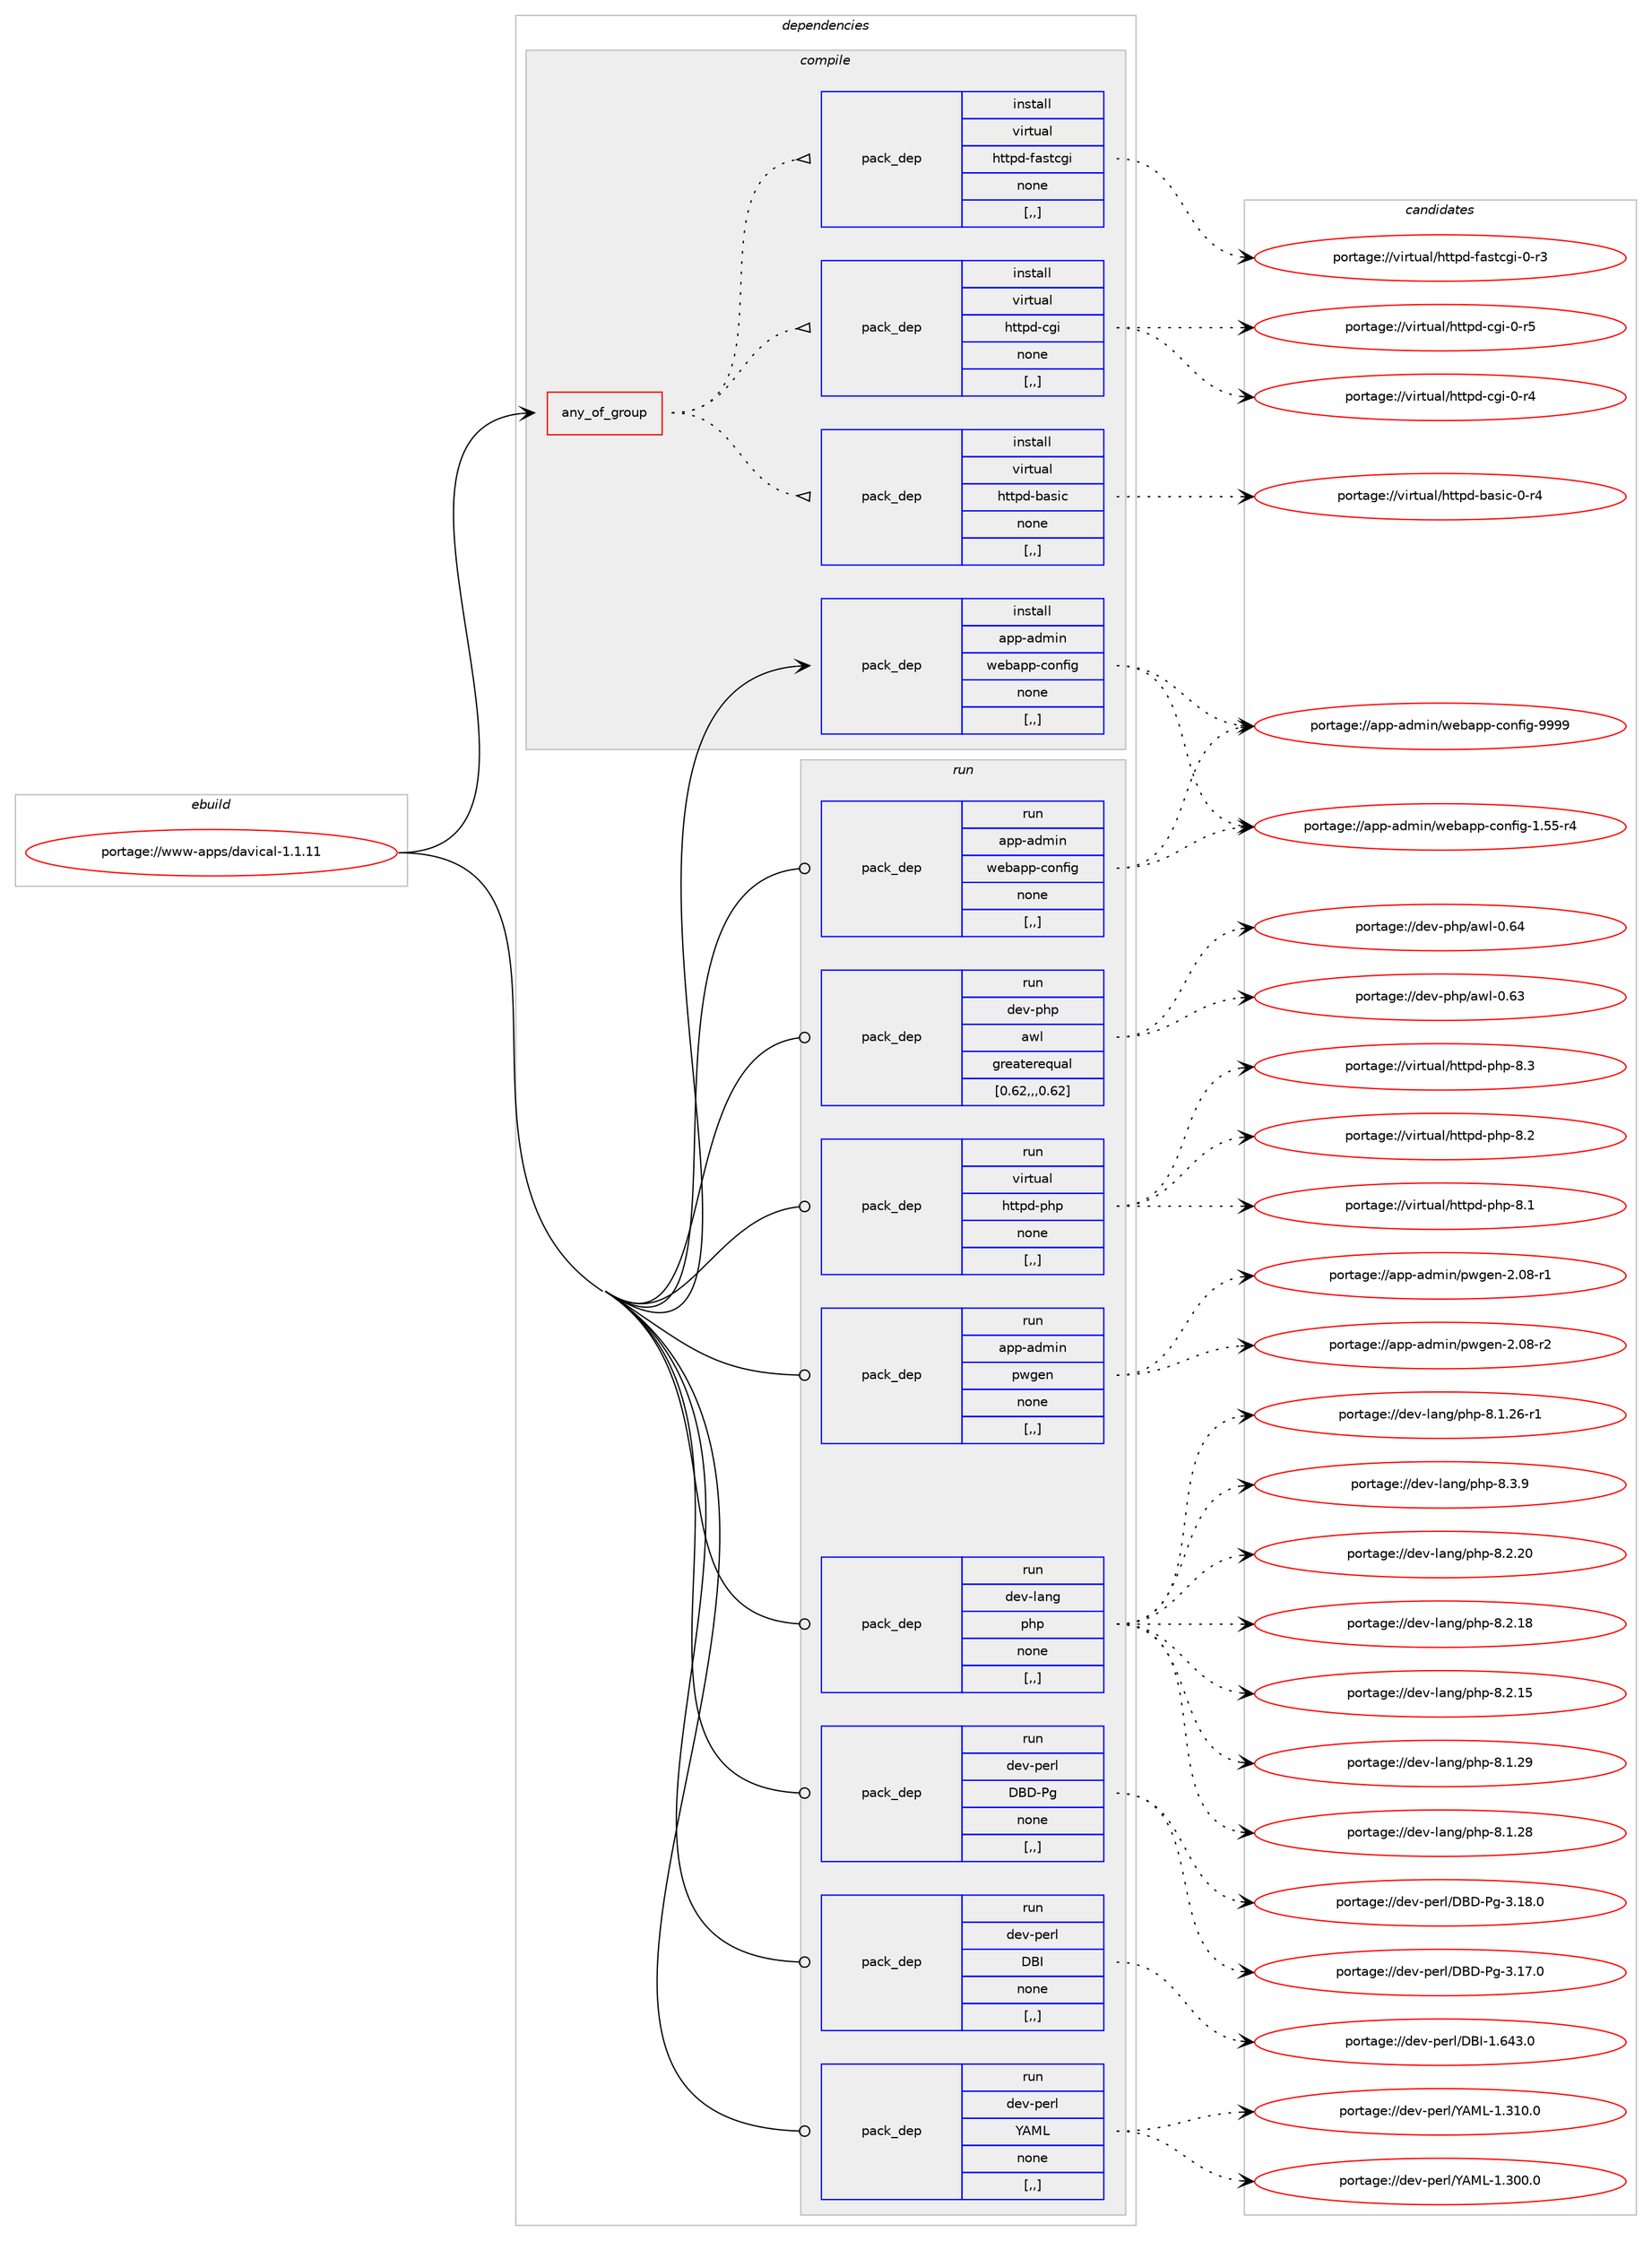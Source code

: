 digraph prolog {

# *************
# Graph options
# *************

newrank=true;
concentrate=true;
compound=true;
graph [rankdir=LR,fontname=Helvetica,fontsize=10,ranksep=1.5];#, ranksep=2.5, nodesep=0.2];
edge  [arrowhead=vee];
node  [fontname=Helvetica,fontsize=10];

# **********
# The ebuild
# **********

subgraph cluster_leftcol {
color=gray;
label=<<i>ebuild</i>>;
id [label="portage://www-apps/davical-1.1.11", color=red, width=4, href="../www-apps/davical-1.1.11.svg"];
}

# ****************
# The dependencies
# ****************

subgraph cluster_midcol {
color=gray;
label=<<i>dependencies</i>>;
subgraph cluster_compile {
fillcolor="#eeeeee";
style=filled;
label=<<i>compile</i>>;
subgraph any3034 {
dependency446285 [label=<<TABLE BORDER="0" CELLBORDER="1" CELLSPACING="0" CELLPADDING="4"><TR><TD CELLPADDING="10">any_of_group</TD></TR></TABLE>>, shape=none, color=red];subgraph pack324108 {
dependency446286 [label=<<TABLE BORDER="0" CELLBORDER="1" CELLSPACING="0" CELLPADDING="4" WIDTH="220"><TR><TD ROWSPAN="6" CELLPADDING="30">pack_dep</TD></TR><TR><TD WIDTH="110">install</TD></TR><TR><TD>virtual</TD></TR><TR><TD>httpd-basic</TD></TR><TR><TD>none</TD></TR><TR><TD>[,,]</TD></TR></TABLE>>, shape=none, color=blue];
}
dependency446285:e -> dependency446286:w [weight=20,style="dotted",arrowhead="oinv"];
subgraph pack324109 {
dependency446287 [label=<<TABLE BORDER="0" CELLBORDER="1" CELLSPACING="0" CELLPADDING="4" WIDTH="220"><TR><TD ROWSPAN="6" CELLPADDING="30">pack_dep</TD></TR><TR><TD WIDTH="110">install</TD></TR><TR><TD>virtual</TD></TR><TR><TD>httpd-cgi</TD></TR><TR><TD>none</TD></TR><TR><TD>[,,]</TD></TR></TABLE>>, shape=none, color=blue];
}
dependency446285:e -> dependency446287:w [weight=20,style="dotted",arrowhead="oinv"];
subgraph pack324110 {
dependency446288 [label=<<TABLE BORDER="0" CELLBORDER="1" CELLSPACING="0" CELLPADDING="4" WIDTH="220"><TR><TD ROWSPAN="6" CELLPADDING="30">pack_dep</TD></TR><TR><TD WIDTH="110">install</TD></TR><TR><TD>virtual</TD></TR><TR><TD>httpd-fastcgi</TD></TR><TR><TD>none</TD></TR><TR><TD>[,,]</TD></TR></TABLE>>, shape=none, color=blue];
}
dependency446285:e -> dependency446288:w [weight=20,style="dotted",arrowhead="oinv"];
}
id:e -> dependency446285:w [weight=20,style="solid",arrowhead="vee"];
subgraph pack324111 {
dependency446289 [label=<<TABLE BORDER="0" CELLBORDER="1" CELLSPACING="0" CELLPADDING="4" WIDTH="220"><TR><TD ROWSPAN="6" CELLPADDING="30">pack_dep</TD></TR><TR><TD WIDTH="110">install</TD></TR><TR><TD>app-admin</TD></TR><TR><TD>webapp-config</TD></TR><TR><TD>none</TD></TR><TR><TD>[,,]</TD></TR></TABLE>>, shape=none, color=blue];
}
id:e -> dependency446289:w [weight=20,style="solid",arrowhead="vee"];
}
subgraph cluster_compileandrun {
fillcolor="#eeeeee";
style=filled;
label=<<i>compile and run</i>>;
}
subgraph cluster_run {
fillcolor="#eeeeee";
style=filled;
label=<<i>run</i>>;
subgraph pack324112 {
dependency446290 [label=<<TABLE BORDER="0" CELLBORDER="1" CELLSPACING="0" CELLPADDING="4" WIDTH="220"><TR><TD ROWSPAN="6" CELLPADDING="30">pack_dep</TD></TR><TR><TD WIDTH="110">run</TD></TR><TR><TD>app-admin</TD></TR><TR><TD>pwgen</TD></TR><TR><TD>none</TD></TR><TR><TD>[,,]</TD></TR></TABLE>>, shape=none, color=blue];
}
id:e -> dependency446290:w [weight=20,style="solid",arrowhead="odot"];
subgraph pack324113 {
dependency446291 [label=<<TABLE BORDER="0" CELLBORDER="1" CELLSPACING="0" CELLPADDING="4" WIDTH="220"><TR><TD ROWSPAN="6" CELLPADDING="30">pack_dep</TD></TR><TR><TD WIDTH="110">run</TD></TR><TR><TD>app-admin</TD></TR><TR><TD>webapp-config</TD></TR><TR><TD>none</TD></TR><TR><TD>[,,]</TD></TR></TABLE>>, shape=none, color=blue];
}
id:e -> dependency446291:w [weight=20,style="solid",arrowhead="odot"];
subgraph pack324114 {
dependency446292 [label=<<TABLE BORDER="0" CELLBORDER="1" CELLSPACING="0" CELLPADDING="4" WIDTH="220"><TR><TD ROWSPAN="6" CELLPADDING="30">pack_dep</TD></TR><TR><TD WIDTH="110">run</TD></TR><TR><TD>dev-lang</TD></TR><TR><TD>php</TD></TR><TR><TD>none</TD></TR><TR><TD>[,,]</TD></TR></TABLE>>, shape=none, color=blue];
}
id:e -> dependency446292:w [weight=20,style="solid",arrowhead="odot"];
subgraph pack324115 {
dependency446293 [label=<<TABLE BORDER="0" CELLBORDER="1" CELLSPACING="0" CELLPADDING="4" WIDTH="220"><TR><TD ROWSPAN="6" CELLPADDING="30">pack_dep</TD></TR><TR><TD WIDTH="110">run</TD></TR><TR><TD>dev-perl</TD></TR><TR><TD>DBD-Pg</TD></TR><TR><TD>none</TD></TR><TR><TD>[,,]</TD></TR></TABLE>>, shape=none, color=blue];
}
id:e -> dependency446293:w [weight=20,style="solid",arrowhead="odot"];
subgraph pack324116 {
dependency446294 [label=<<TABLE BORDER="0" CELLBORDER="1" CELLSPACING="0" CELLPADDING="4" WIDTH="220"><TR><TD ROWSPAN="6" CELLPADDING="30">pack_dep</TD></TR><TR><TD WIDTH="110">run</TD></TR><TR><TD>dev-perl</TD></TR><TR><TD>DBI</TD></TR><TR><TD>none</TD></TR><TR><TD>[,,]</TD></TR></TABLE>>, shape=none, color=blue];
}
id:e -> dependency446294:w [weight=20,style="solid",arrowhead="odot"];
subgraph pack324117 {
dependency446295 [label=<<TABLE BORDER="0" CELLBORDER="1" CELLSPACING="0" CELLPADDING="4" WIDTH="220"><TR><TD ROWSPAN="6" CELLPADDING="30">pack_dep</TD></TR><TR><TD WIDTH="110">run</TD></TR><TR><TD>dev-perl</TD></TR><TR><TD>YAML</TD></TR><TR><TD>none</TD></TR><TR><TD>[,,]</TD></TR></TABLE>>, shape=none, color=blue];
}
id:e -> dependency446295:w [weight=20,style="solid",arrowhead="odot"];
subgraph pack324118 {
dependency446296 [label=<<TABLE BORDER="0" CELLBORDER="1" CELLSPACING="0" CELLPADDING="4" WIDTH="220"><TR><TD ROWSPAN="6" CELLPADDING="30">pack_dep</TD></TR><TR><TD WIDTH="110">run</TD></TR><TR><TD>dev-php</TD></TR><TR><TD>awl</TD></TR><TR><TD>greaterequal</TD></TR><TR><TD>[0.62,,,0.62]</TD></TR></TABLE>>, shape=none, color=blue];
}
id:e -> dependency446296:w [weight=20,style="solid",arrowhead="odot"];
subgraph pack324119 {
dependency446297 [label=<<TABLE BORDER="0" CELLBORDER="1" CELLSPACING="0" CELLPADDING="4" WIDTH="220"><TR><TD ROWSPAN="6" CELLPADDING="30">pack_dep</TD></TR><TR><TD WIDTH="110">run</TD></TR><TR><TD>virtual</TD></TR><TR><TD>httpd-php</TD></TR><TR><TD>none</TD></TR><TR><TD>[,,]</TD></TR></TABLE>>, shape=none, color=blue];
}
id:e -> dependency446297:w [weight=20,style="solid",arrowhead="odot"];
}
}

# **************
# The candidates
# **************

subgraph cluster_choices {
rank=same;
color=gray;
label=<<i>candidates</i>>;

subgraph choice324108 {
color=black;
nodesep=1;
choice11810511411611797108471041161161121004598971151059945484511452 [label="portage://virtual/httpd-basic-0-r4", color=red, width=4,href="../virtual/httpd-basic-0-r4.svg"];
dependency446286:e -> choice11810511411611797108471041161161121004598971151059945484511452:w [style=dotted,weight="100"];
}
subgraph choice324109 {
color=black;
nodesep=1;
choice1181051141161179710847104116116112100459910310545484511453 [label="portage://virtual/httpd-cgi-0-r5", color=red, width=4,href="../virtual/httpd-cgi-0-r5.svg"];
choice1181051141161179710847104116116112100459910310545484511452 [label="portage://virtual/httpd-cgi-0-r4", color=red, width=4,href="../virtual/httpd-cgi-0-r4.svg"];
dependency446287:e -> choice1181051141161179710847104116116112100459910310545484511453:w [style=dotted,weight="100"];
dependency446287:e -> choice1181051141161179710847104116116112100459910310545484511452:w [style=dotted,weight="100"];
}
subgraph choice324110 {
color=black;
nodesep=1;
choice118105114116117971084710411611611210045102971151169910310545484511451 [label="portage://virtual/httpd-fastcgi-0-r3", color=red, width=4,href="../virtual/httpd-fastcgi-0-r3.svg"];
dependency446288:e -> choice118105114116117971084710411611611210045102971151169910310545484511451:w [style=dotted,weight="100"];
}
subgraph choice324111 {
color=black;
nodesep=1;
choice97112112459710010910511047119101989711211245991111101021051034557575757 [label="portage://app-admin/webapp-config-9999", color=red, width=4,href="../app-admin/webapp-config-9999.svg"];
choice971121124597100109105110471191019897112112459911111010210510345494653534511452 [label="portage://app-admin/webapp-config-1.55-r4", color=red, width=4,href="../app-admin/webapp-config-1.55-r4.svg"];
dependency446289:e -> choice97112112459710010910511047119101989711211245991111101021051034557575757:w [style=dotted,weight="100"];
dependency446289:e -> choice971121124597100109105110471191019897112112459911111010210510345494653534511452:w [style=dotted,weight="100"];
}
subgraph choice324112 {
color=black;
nodesep=1;
choice9711211245971001091051104711211910310111045504648564511450 [label="portage://app-admin/pwgen-2.08-r2", color=red, width=4,href="../app-admin/pwgen-2.08-r2.svg"];
choice9711211245971001091051104711211910310111045504648564511449 [label="portage://app-admin/pwgen-2.08-r1", color=red, width=4,href="../app-admin/pwgen-2.08-r1.svg"];
dependency446290:e -> choice9711211245971001091051104711211910310111045504648564511450:w [style=dotted,weight="100"];
dependency446290:e -> choice9711211245971001091051104711211910310111045504648564511449:w [style=dotted,weight="100"];
}
subgraph choice324113 {
color=black;
nodesep=1;
choice97112112459710010910511047119101989711211245991111101021051034557575757 [label="portage://app-admin/webapp-config-9999", color=red, width=4,href="../app-admin/webapp-config-9999.svg"];
choice971121124597100109105110471191019897112112459911111010210510345494653534511452 [label="portage://app-admin/webapp-config-1.55-r4", color=red, width=4,href="../app-admin/webapp-config-1.55-r4.svg"];
dependency446291:e -> choice97112112459710010910511047119101989711211245991111101021051034557575757:w [style=dotted,weight="100"];
dependency446291:e -> choice971121124597100109105110471191019897112112459911111010210510345494653534511452:w [style=dotted,weight="100"];
}
subgraph choice324114 {
color=black;
nodesep=1;
choice100101118451089711010347112104112455646514657 [label="portage://dev-lang/php-8.3.9", color=red, width=4,href="../dev-lang/php-8.3.9.svg"];
choice10010111845108971101034711210411245564650465048 [label="portage://dev-lang/php-8.2.20", color=red, width=4,href="../dev-lang/php-8.2.20.svg"];
choice10010111845108971101034711210411245564650464956 [label="portage://dev-lang/php-8.2.18", color=red, width=4,href="../dev-lang/php-8.2.18.svg"];
choice10010111845108971101034711210411245564650464953 [label="portage://dev-lang/php-8.2.15", color=red, width=4,href="../dev-lang/php-8.2.15.svg"];
choice10010111845108971101034711210411245564649465057 [label="portage://dev-lang/php-8.1.29", color=red, width=4,href="../dev-lang/php-8.1.29.svg"];
choice10010111845108971101034711210411245564649465056 [label="portage://dev-lang/php-8.1.28", color=red, width=4,href="../dev-lang/php-8.1.28.svg"];
choice100101118451089711010347112104112455646494650544511449 [label="portage://dev-lang/php-8.1.26-r1", color=red, width=4,href="../dev-lang/php-8.1.26-r1.svg"];
dependency446292:e -> choice100101118451089711010347112104112455646514657:w [style=dotted,weight="100"];
dependency446292:e -> choice10010111845108971101034711210411245564650465048:w [style=dotted,weight="100"];
dependency446292:e -> choice10010111845108971101034711210411245564650464956:w [style=dotted,weight="100"];
dependency446292:e -> choice10010111845108971101034711210411245564650464953:w [style=dotted,weight="100"];
dependency446292:e -> choice10010111845108971101034711210411245564649465057:w [style=dotted,weight="100"];
dependency446292:e -> choice10010111845108971101034711210411245564649465056:w [style=dotted,weight="100"];
dependency446292:e -> choice100101118451089711010347112104112455646494650544511449:w [style=dotted,weight="100"];
}
subgraph choice324115 {
color=black;
nodesep=1;
choice1001011184511210111410847686668458010345514649564648 [label="portage://dev-perl/DBD-Pg-3.18.0", color=red, width=4,href="../dev-perl/DBD-Pg-3.18.0.svg"];
choice1001011184511210111410847686668458010345514649554648 [label="portage://dev-perl/DBD-Pg-3.17.0", color=red, width=4,href="../dev-perl/DBD-Pg-3.17.0.svg"];
dependency446293:e -> choice1001011184511210111410847686668458010345514649564648:w [style=dotted,weight="100"];
dependency446293:e -> choice1001011184511210111410847686668458010345514649554648:w [style=dotted,weight="100"];
}
subgraph choice324116 {
color=black;
nodesep=1;
choice10010111845112101114108476866734549465452514648 [label="portage://dev-perl/DBI-1.643.0", color=red, width=4,href="../dev-perl/DBI-1.643.0.svg"];
dependency446294:e -> choice10010111845112101114108476866734549465452514648:w [style=dotted,weight="100"];
}
subgraph choice324117 {
color=black;
nodesep=1;
choice1001011184511210111410847896577764549465149484648 [label="portage://dev-perl/YAML-1.310.0", color=red, width=4,href="../dev-perl/YAML-1.310.0.svg"];
choice1001011184511210111410847896577764549465148484648 [label="portage://dev-perl/YAML-1.300.0", color=red, width=4,href="../dev-perl/YAML-1.300.0.svg"];
dependency446295:e -> choice1001011184511210111410847896577764549465149484648:w [style=dotted,weight="100"];
dependency446295:e -> choice1001011184511210111410847896577764549465148484648:w [style=dotted,weight="100"];
}
subgraph choice324118 {
color=black;
nodesep=1;
choice1001011184511210411247971191084548465452 [label="portage://dev-php/awl-0.64", color=red, width=4,href="../dev-php/awl-0.64.svg"];
choice1001011184511210411247971191084548465451 [label="portage://dev-php/awl-0.63", color=red, width=4,href="../dev-php/awl-0.63.svg"];
dependency446296:e -> choice1001011184511210411247971191084548465452:w [style=dotted,weight="100"];
dependency446296:e -> choice1001011184511210411247971191084548465451:w [style=dotted,weight="100"];
}
subgraph choice324119 {
color=black;
nodesep=1;
choice11810511411611797108471041161161121004511210411245564651 [label="portage://virtual/httpd-php-8.3", color=red, width=4,href="../virtual/httpd-php-8.3.svg"];
choice11810511411611797108471041161161121004511210411245564650 [label="portage://virtual/httpd-php-8.2", color=red, width=4,href="../virtual/httpd-php-8.2.svg"];
choice11810511411611797108471041161161121004511210411245564649 [label="portage://virtual/httpd-php-8.1", color=red, width=4,href="../virtual/httpd-php-8.1.svg"];
dependency446297:e -> choice11810511411611797108471041161161121004511210411245564651:w [style=dotted,weight="100"];
dependency446297:e -> choice11810511411611797108471041161161121004511210411245564650:w [style=dotted,weight="100"];
dependency446297:e -> choice11810511411611797108471041161161121004511210411245564649:w [style=dotted,weight="100"];
}
}

}
